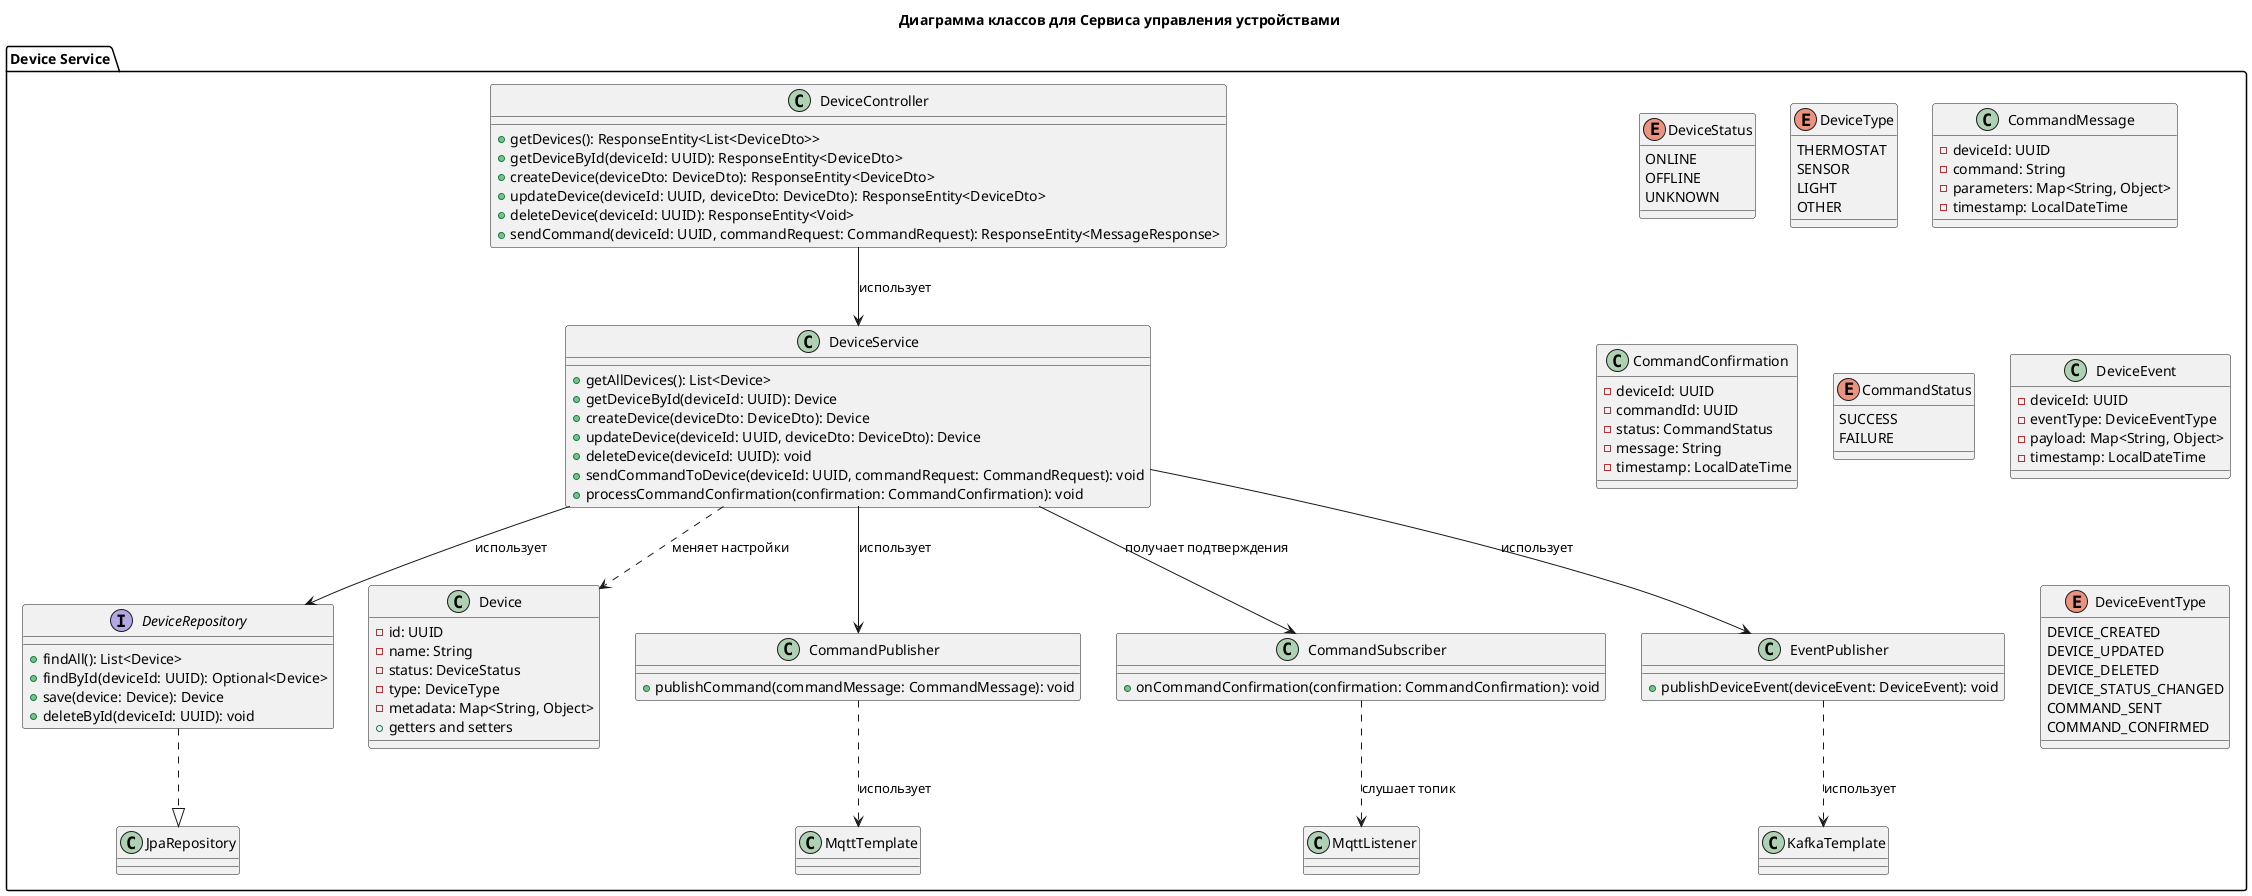 @startuml

title Диаграмма классов для Сервиса управления устройствами

package "Device Service" {
    class DeviceController {
            + getDevices(): ResponseEntity<List<DeviceDto>>
            + getDeviceById(deviceId: UUID): ResponseEntity<DeviceDto>
            + createDevice(deviceDto: DeviceDto): ResponseEntity<DeviceDto>
            + updateDevice(deviceId: UUID, deviceDto: DeviceDto): ResponseEntity<DeviceDto>
            + deleteDevice(deviceId: UUID): ResponseEntity<Void>
            + sendCommand(deviceId: UUID, commandRequest: CommandRequest): ResponseEntity<MessageResponse>
        }

        class DeviceService {
            + getAllDevices(): List<Device>
            + getDeviceById(deviceId: UUID): Device
            + createDevice(deviceDto: DeviceDto): Device
            + updateDevice(deviceId: UUID, deviceDto: DeviceDto): Device
            + deleteDevice(deviceId: UUID): void
            + sendCommandToDevice(deviceId: UUID, commandRequest: CommandRequest): void
            + processCommandConfirmation(confirmation: CommandConfirmation): void
        }

        interface DeviceRepository {
            + findAll(): List<Device>
            + findById(deviceId: UUID): Optional<Device>
            + save(device: Device): Device
            + deleteById(deviceId: UUID): void
        }

        class Device {
            - id: UUID
            - name: String
            - status: DeviceStatus
            - type: DeviceType
            - metadata: Map<String, Object>
            + getters and setters
        }

        enum DeviceStatus {
            ONLINE
            OFFLINE
            UNKNOWN
        }

        enum DeviceType {
            THERMOSTAT
            SENSOR
            LIGHT
            OTHER
        }

        class CommandPublisher {
            + publishCommand(commandMessage: CommandMessage): void
        }

        class CommandSubscriber {
            + onCommandConfirmation(confirmation: CommandConfirmation): void
        }

        class EventPublisher {
            + publishDeviceEvent(deviceEvent: DeviceEvent): void
        }

        class CommandMessage {
            - deviceId: UUID
            - command: String
            - parameters: Map<String, Object>
            - timestamp: LocalDateTime
        }

        class CommandConfirmation {
            - deviceId: UUID
            - commandId: UUID
            - status: CommandStatus
            - message: String
            - timestamp: LocalDateTime
        }

        enum CommandStatus {
            SUCCESS
            FAILURE
        }

        class DeviceEvent {
            - deviceId: UUID
            - eventType: DeviceEventType
            - payload: Map<String, Object>
            - timestamp: LocalDateTime
        }

        enum DeviceEventType {
            DEVICE_CREATED
            DEVICE_UPDATED
            DEVICE_DELETED
            DEVICE_STATUS_CHANGED
            COMMAND_SENT
            COMMAND_CONFIRMED
        }

        ' Взаимосвязи
        DeviceController --> DeviceService : использует
        DeviceService --> DeviceRepository : использует
        DeviceService --> CommandPublisher : использует
        DeviceService --> EventPublisher : использует
        DeviceService --> CommandSubscriber : получает подтверждения
        CommandPublisher ..> MqttTemplate : использует
        CommandSubscriber ..> MqttListener : слушает топик
        EventPublisher ..> KafkaTemplate : использует
        DeviceService ..> Device : меняет настройки
        DeviceRepository ..|> JpaRepository

        class MqttTemplate
        class MqttListener
        class KafkaTemplate
}

@enduml